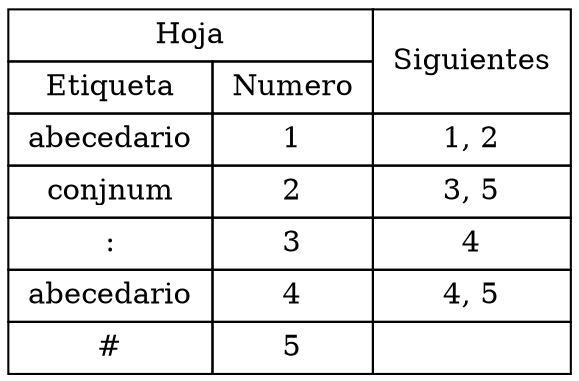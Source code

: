 digraph{
tablaSiguientes[shape=none; margin=0, label = <
<TABLE BORDER = "0" CELLBORDER = "1" CELLSPACING = "0" CELLPADDING = "4"><TR>
<TD COLSPAN = "2"> Hoja </TD>
<TD ROWSPAN = "2"> Siguientes </TD>
</TR>
<TR>
<TD> Etiqueta </TD>
<TD> Numero </TD>
</TR>
<TR>
<TD> abecedario </TD>
<TD> 1 </TD>
<TD> 1, 2 </TD>
</TR>
<TR>
<TD> conjnum </TD>
<TD> 2 </TD>
<TD> 3, 5 </TD>
</TR>
<TR>
<TD> : </TD>
<TD> 3 </TD>
<TD> 4 </TD>
</TR>
<TR>
<TD> abecedario </TD>
<TD> 4 </TD>
<TD> 4, 5 </TD>
</TR>
<TR>
<TD> # </TD>
<TD> 5 </TD>
<TD>  </TD>
</TR>
</TABLE>
>];
}